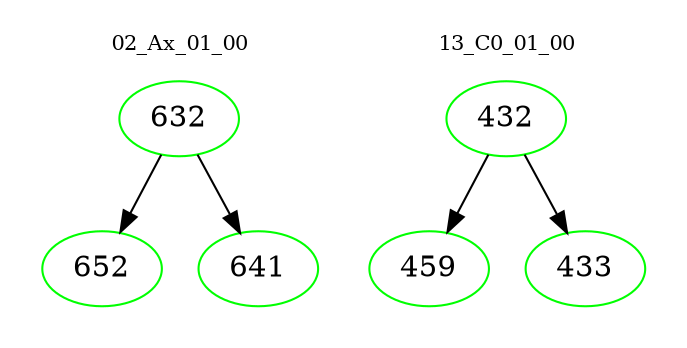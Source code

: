 digraph{
subgraph cluster_0 {
color = white
label = "02_Ax_01_00";
fontsize=10;
T0_632 [label="632", color="green"]
T0_632 -> T0_652 [color="black"]
T0_652 [label="652", color="green"]
T0_632 -> T0_641 [color="black"]
T0_641 [label="641", color="green"]
}
subgraph cluster_1 {
color = white
label = "13_C0_01_00";
fontsize=10;
T1_432 [label="432", color="green"]
T1_432 -> T1_459 [color="black"]
T1_459 [label="459", color="green"]
T1_432 -> T1_433 [color="black"]
T1_433 [label="433", color="green"]
}
}
